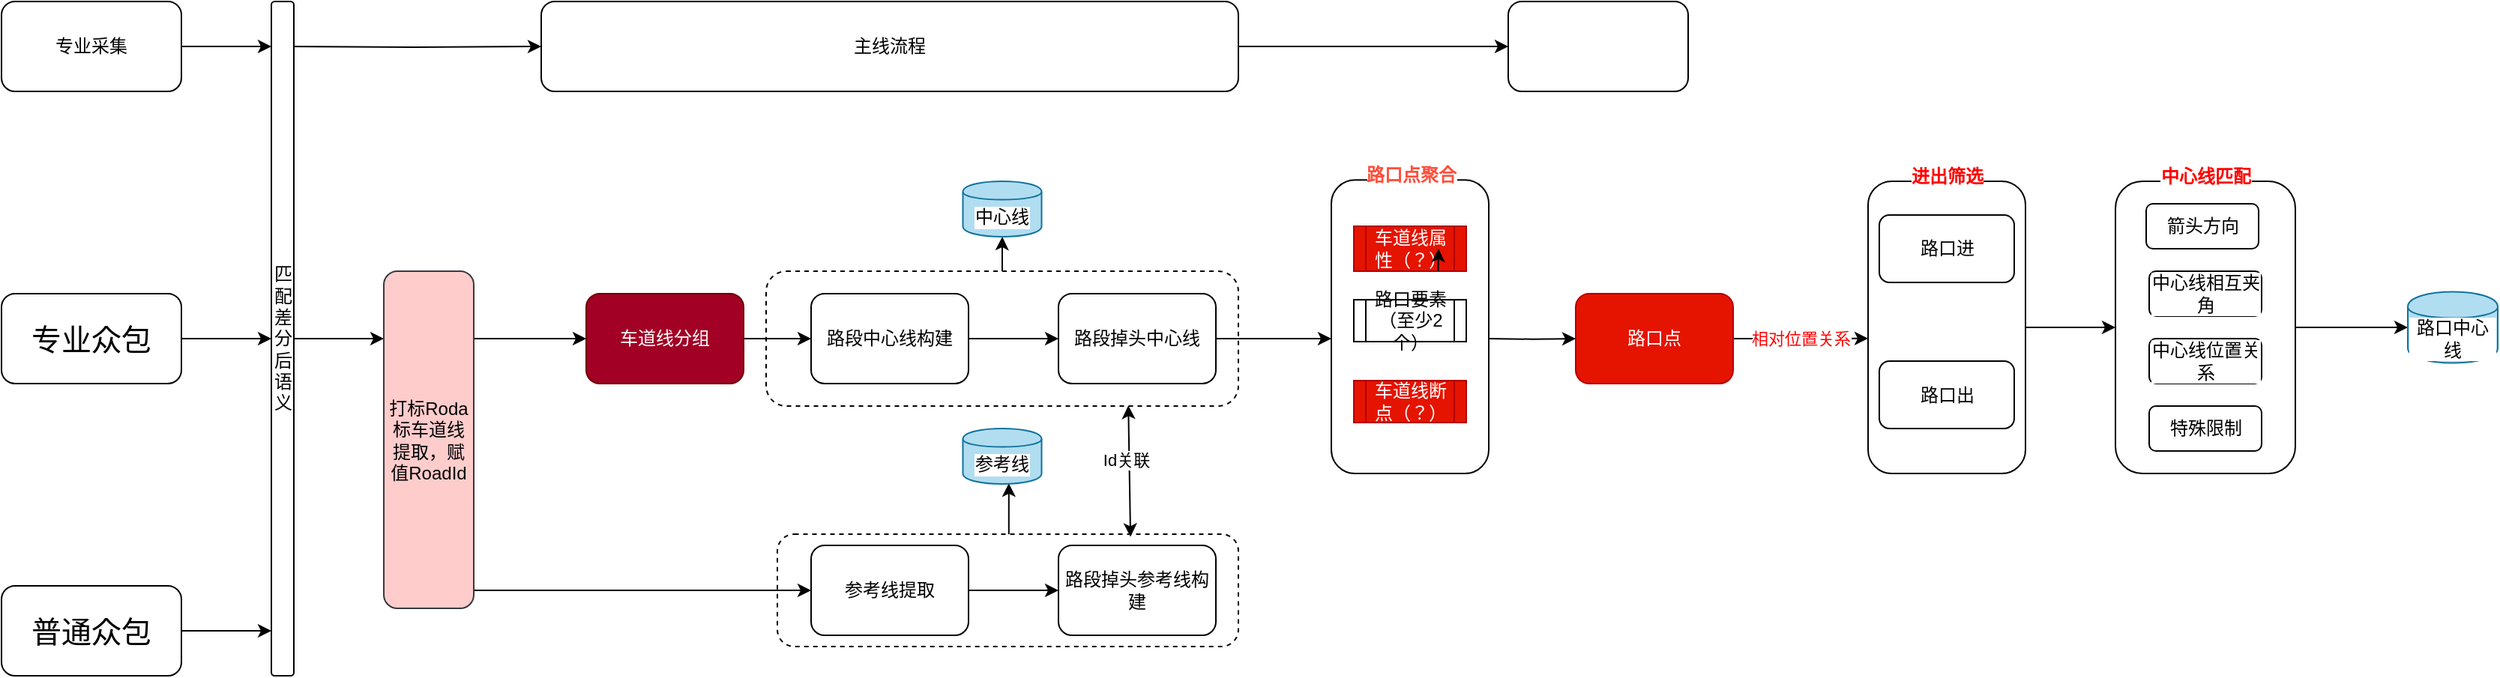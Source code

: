 <mxfile version="13.6.5" type="github">
  <diagram id="ACbd-t6zPhgyVPEt8qgS" name="Page-1">
    <mxGraphModel dx="1745" dy="528" grid="1" gridSize="15" guides="1" tooltips="1" connect="1" arrows="1" fold="1" page="1" pageScale="1" pageWidth="827" pageHeight="1169" math="0" shadow="0">
      <root>
        <mxCell id="0" />
        <mxCell id="1" parent="0" />
        <mxCell id="0amnVR1kdf3CnyVceFuH-26" value="" style="group" vertex="1" connectable="0" parent="1">
          <mxGeometry x="857" y="647" width="105" height="208" as="geometry" />
        </mxCell>
        <mxCell id="0amnVR1kdf3CnyVceFuH-22" value="&lt;span style=&quot;color: rgba(0 , 0 , 0 , 0) ; font-family: monospace ; font-size: 0px&quot;&gt;%3CmxGraphModel%3E%3Croot%3E%3CmxCell%20id%3D%220%22%2F%3E%3CmxCell%20id%3D%221%22%20parent%3D%220%22%2F%3E%3CmxCell%20id%3D%222%22%20value%3D%22%E8%B7%AF%E6%AE%B5%E6%8E%89%E5%A4%B4%E4%B8%AD%E5%BF%83%E7%BA%BF%22%20style%3D%22rounded%3D1%3BwhiteSpace%3Dwrap%3Bhtml%3D1%3B%22%20vertex%3D%221%22%20parent%3D%221%22%3E%3CmxGeometry%20x%3D%22540%22%20y%3D%22735%22%20width%3D%22105%22%20height%3D%2260%22%20as%3D%22geometry%22%2F%3E%3C%2FmxCell%3E%3C%2Froot%3E%3C%2FmxGraphModel%3E&lt;/span&gt;" style="rounded=1;whiteSpace=wrap;html=1;" vertex="1" parent="0amnVR1kdf3CnyVceFuH-26">
          <mxGeometry y="12.126" width="105" height="195.874" as="geometry" />
        </mxCell>
        <mxCell id="0amnVR1kdf3CnyVceFuH-25" value="路口点聚合" style="text;html=1;strokeColor=none;fillColor=none;align=center;verticalAlign=middle;rounded=0;fontColor=#FF4E3B;fontStyle=1;labelBackgroundColor=#ffffff;" vertex="1" parent="0amnVR1kdf3CnyVceFuH-26">
          <mxGeometry x="32.5" width="40" height="18.655" as="geometry" />
        </mxCell>
        <mxCell id="0amnVR1kdf3CnyVceFuH-27" value="路口要素（至少2个）" style="shape=process;whiteSpace=wrap;html=1;backgroundOutline=1;" vertex="1" parent="0amnVR1kdf3CnyVceFuH-26">
          <mxGeometry x="15" y="92.07" width="75" height="27.93" as="geometry" />
        </mxCell>
        <mxCell id="0amnVR1kdf3CnyVceFuH-28" value="车道线断点（？）" style="shape=process;whiteSpace=wrap;html=1;backgroundOutline=1;fillColor=#e51400;strokeColor=#B20000;fontColor=#ffffff;" vertex="1" parent="0amnVR1kdf3CnyVceFuH-26">
          <mxGeometry x="15" y="146.045" width="75" height="27.982" as="geometry" />
        </mxCell>
        <mxCell id="0amnVR1kdf3CnyVceFuH-5" value="" style="edgeStyle=orthogonalEdgeStyle;rounded=0;orthogonalLoop=1;jettySize=auto;html=1;" edge="1" parent="1" target="0amnVR1kdf3CnyVceFuH-4">
          <mxGeometry relative="1" as="geometry">
            <mxPoint x="160" y="570" as="sourcePoint" />
          </mxGeometry>
        </mxCell>
        <mxCell id="0amnVR1kdf3CnyVceFuH-7" value="" style="edgeStyle=orthogonalEdgeStyle;rounded=0;orthogonalLoop=1;jettySize=auto;html=1;" edge="1" parent="1" source="0amnVR1kdf3CnyVceFuH-4" target="0amnVR1kdf3CnyVceFuH-6">
          <mxGeometry relative="1" as="geometry" />
        </mxCell>
        <mxCell id="0amnVR1kdf3CnyVceFuH-4" value="主线流程" style="whiteSpace=wrap;html=1;rounded=1;" vertex="1" parent="1">
          <mxGeometry x="330" y="540" width="465" height="60" as="geometry" />
        </mxCell>
        <mxCell id="0amnVR1kdf3CnyVceFuH-6" value="" style="whiteSpace=wrap;html=1;rounded=1;" vertex="1" parent="1">
          <mxGeometry x="975" y="540" width="120" height="60" as="geometry" />
        </mxCell>
        <mxCell id="0amnVR1kdf3CnyVceFuH-17" value="" style="edgeStyle=orthogonalEdgeStyle;rounded=0;orthogonalLoop=1;jettySize=auto;html=1;" edge="1" parent="1" source="0amnVR1kdf3CnyVceFuH-9">
          <mxGeometry relative="1" as="geometry">
            <mxPoint x="225" y="765" as="targetPoint" />
          </mxGeometry>
        </mxCell>
        <mxCell id="0amnVR1kdf3CnyVceFuH-9" value="匹配差分&lt;br&gt;后语义" style="rounded=1;whiteSpace=wrap;html=1;align=left;" vertex="1" parent="1">
          <mxGeometry x="150" y="540" width="15" height="450" as="geometry" />
        </mxCell>
        <mxCell id="0amnVR1kdf3CnyVceFuH-11" value="" style="edgeStyle=orthogonalEdgeStyle;rounded=0;orthogonalLoop=1;jettySize=auto;html=1;" edge="1" parent="1" source="0amnVR1kdf3CnyVceFuH-10" target="0amnVR1kdf3CnyVceFuH-9">
          <mxGeometry relative="1" as="geometry">
            <Array as="points">
              <mxPoint x="135" y="570" />
              <mxPoint x="135" y="570" />
            </Array>
          </mxGeometry>
        </mxCell>
        <mxCell id="0amnVR1kdf3CnyVceFuH-10" value="专业采集" style="rounded=1;whiteSpace=wrap;html=1;" vertex="1" parent="1">
          <mxGeometry x="-30" y="540" width="120" height="60" as="geometry" />
        </mxCell>
        <mxCell id="0amnVR1kdf3CnyVceFuH-14" value="" style="edgeStyle=orthogonalEdgeStyle;rounded=0;orthogonalLoop=1;jettySize=auto;html=1;" edge="1" parent="1" source="0amnVR1kdf3CnyVceFuH-12" target="0amnVR1kdf3CnyVceFuH-9">
          <mxGeometry relative="1" as="geometry" />
        </mxCell>
        <mxCell id="0amnVR1kdf3CnyVceFuH-12" value="&lt;span style=&quot;font-size: 20px&quot;&gt;专业众包&lt;/span&gt;" style="rounded=1;whiteSpace=wrap;html=1;" vertex="1" parent="1">
          <mxGeometry x="-30" y="735" width="120" height="60" as="geometry" />
        </mxCell>
        <mxCell id="0amnVR1kdf3CnyVceFuH-15" value="" style="edgeStyle=orthogonalEdgeStyle;rounded=0;orthogonalLoop=1;jettySize=auto;html=1;" edge="1" parent="1" source="0amnVR1kdf3CnyVceFuH-13" target="0amnVR1kdf3CnyVceFuH-9">
          <mxGeometry relative="1" as="geometry">
            <Array as="points">
              <mxPoint x="150" y="960" />
              <mxPoint x="150" y="960" />
            </Array>
          </mxGeometry>
        </mxCell>
        <mxCell id="0amnVR1kdf3CnyVceFuH-13" value="&lt;font style=&quot;font-size: 20px&quot;&gt;普通众包&lt;/font&gt;" style="rounded=1;whiteSpace=wrap;html=1;" vertex="1" parent="1">
          <mxGeometry x="-30" y="930" width="120" height="60" as="geometry" />
        </mxCell>
        <mxCell id="0amnVR1kdf3CnyVceFuH-19" value="" style="edgeStyle=orthogonalEdgeStyle;rounded=0;orthogonalLoop=1;jettySize=auto;html=1;" edge="1" parent="1" source="0amnVR1kdf3CnyVceFuH-16" target="0amnVR1kdf3CnyVceFuH-18">
          <mxGeometry relative="1" as="geometry" />
        </mxCell>
        <mxCell id="0amnVR1kdf3CnyVceFuH-16" value="车道线分组" style="rounded=1;whiteSpace=wrap;html=1;fillColor=#a20025;strokeColor=#6F0000;fontColor=#ffffff;" vertex="1" parent="1">
          <mxGeometry x="360" y="735" width="105" height="60" as="geometry" />
        </mxCell>
        <mxCell id="0amnVR1kdf3CnyVceFuH-21" value="" style="edgeStyle=orthogonalEdgeStyle;rounded=0;orthogonalLoop=1;jettySize=auto;html=1;" edge="1" parent="1" source="0amnVR1kdf3CnyVceFuH-18" target="0amnVR1kdf3CnyVceFuH-20">
          <mxGeometry relative="1" as="geometry" />
        </mxCell>
        <mxCell id="0amnVR1kdf3CnyVceFuH-18" value="路段中心线构建" style="rounded=1;whiteSpace=wrap;html=1;" vertex="1" parent="1">
          <mxGeometry x="510" y="735" width="105" height="60" as="geometry" />
        </mxCell>
        <mxCell id="0amnVR1kdf3CnyVceFuH-23" value="" style="edgeStyle=orthogonalEdgeStyle;rounded=0;orthogonalLoop=1;jettySize=auto;html=1;" edge="1" parent="1" source="0amnVR1kdf3CnyVceFuH-20" target="0amnVR1kdf3CnyVceFuH-22">
          <mxGeometry relative="1" as="geometry">
            <Array as="points">
              <mxPoint x="840" y="765" />
              <mxPoint x="840" y="765" />
            </Array>
          </mxGeometry>
        </mxCell>
        <mxCell id="0amnVR1kdf3CnyVceFuH-20" value="路段掉头中心线" style="rounded=1;whiteSpace=wrap;html=1;" vertex="1" parent="1">
          <mxGeometry x="675" y="735" width="105" height="60" as="geometry" />
        </mxCell>
        <mxCell id="0amnVR1kdf3CnyVceFuH-24" value="&lt;font&gt;车道线属性（？）&lt;/font&gt;" style="shape=process;whiteSpace=wrap;html=1;backgroundOutline=1;fillColor=#e51400;strokeColor=#B20000;fontColor=#ffffff;" vertex="1" parent="1">
          <mxGeometry x="872" y="690" width="75" height="30" as="geometry" />
        </mxCell>
        <mxCell id="0amnVR1kdf3CnyVceFuH-31" value="" style="edgeStyle=orthogonalEdgeStyle;rounded=0;orthogonalLoop=1;jettySize=auto;html=1;fontColor=#000000;" edge="1" parent="1" source="0amnVR1kdf3CnyVceFuH-29" target="0amnVR1kdf3CnyVceFuH-30">
          <mxGeometry relative="1" as="geometry" />
        </mxCell>
        <mxCell id="0amnVR1kdf3CnyVceFuH-29" value="参考线提取" style="rounded=1;whiteSpace=wrap;html=1;labelBackgroundColor=#ffffff;fontColor=#000000;" vertex="1" parent="1">
          <mxGeometry x="510" y="903" width="105" height="60" as="geometry" />
        </mxCell>
        <mxCell id="0amnVR1kdf3CnyVceFuH-30" value="路段掉头参考线构建" style="rounded=1;whiteSpace=wrap;html=1;labelBackgroundColor=#ffffff;fontColor=#000000;" vertex="1" parent="1">
          <mxGeometry x="675" y="903" width="105" height="60" as="geometry" />
        </mxCell>
        <mxCell id="0amnVR1kdf3CnyVceFuH-33" value="" style="edgeStyle=orthogonalEdgeStyle;rounded=0;orthogonalLoop=1;jettySize=auto;html=1;fontColor=#000000;" edge="1" parent="1" source="0amnVR1kdf3CnyVceFuH-32" target="0amnVR1kdf3CnyVceFuH-29">
          <mxGeometry relative="1" as="geometry">
            <Array as="points">
              <mxPoint x="390" y="933" />
              <mxPoint x="390" y="933" />
            </Array>
          </mxGeometry>
        </mxCell>
        <mxCell id="0amnVR1kdf3CnyVceFuH-90" style="edgeStyle=orthogonalEdgeStyle;rounded=0;orthogonalLoop=1;jettySize=auto;html=1;entryX=0;entryY=0.5;entryDx=0;entryDy=0;fontColor=#000000;" edge="1" parent="1" source="0amnVR1kdf3CnyVceFuH-32" target="0amnVR1kdf3CnyVceFuH-16">
          <mxGeometry relative="1" as="geometry">
            <Array as="points">
              <mxPoint x="350" y="765" />
              <mxPoint x="350" y="765" />
            </Array>
          </mxGeometry>
        </mxCell>
        <mxCell id="0amnVR1kdf3CnyVceFuH-32" value="打标Roda标车道线提取，赋值RoadId" style="rounded=1;whiteSpace=wrap;html=1;fillColor=#ffcccc;strokeColor=#36393d;" vertex="1" parent="1">
          <mxGeometry x="225" y="720" width="60" height="225" as="geometry" />
        </mxCell>
        <mxCell id="0amnVR1kdf3CnyVceFuH-62" value="相对位置关系" style="edgeStyle=orthogonalEdgeStyle;rounded=0;orthogonalLoop=1;jettySize=auto;html=1;entryX=0;entryY=0.538;entryDx=0;entryDy=0;entryPerimeter=0;fontColor=#FF0000;" edge="1" parent="1" source="0amnVR1kdf3CnyVceFuH-34" target="0amnVR1kdf3CnyVceFuH-60">
          <mxGeometry relative="1" as="geometry" />
        </mxCell>
        <mxCell id="0amnVR1kdf3CnyVceFuH-34" value="路口点" style="rounded=1;whiteSpace=wrap;html=1;fillColor=#e51400;strokeColor=#B20000;fontColor=#ffffff;" vertex="1" parent="1">
          <mxGeometry x="1020" y="735" width="105" height="60" as="geometry" />
        </mxCell>
        <mxCell id="0amnVR1kdf3CnyVceFuH-35" value="" style="edgeStyle=orthogonalEdgeStyle;rounded=0;orthogonalLoop=1;jettySize=auto;html=1;fontColor=#000000;" edge="1" parent="1" target="0amnVR1kdf3CnyVceFuH-34">
          <mxGeometry relative="1" as="geometry">
            <mxPoint x="962" y="764.94" as="sourcePoint" />
          </mxGeometry>
        </mxCell>
        <mxCell id="0amnVR1kdf3CnyVceFuH-63" value="" style="group" vertex="1" connectable="0" parent="1">
          <mxGeometry x="1215" y="647" width="105" height="208" as="geometry" />
        </mxCell>
        <mxCell id="0amnVR1kdf3CnyVceFuH-60" value="" style="rounded=1;whiteSpace=wrap;html=1;labelBackgroundColor=#ffffff;fontColor=#000000;" vertex="1" parent="0amnVR1kdf3CnyVceFuH-63">
          <mxGeometry y="13" width="105" height="195" as="geometry" />
        </mxCell>
        <mxCell id="0amnVR1kdf3CnyVceFuH-57" value="路口进" style="rounded=1;whiteSpace=wrap;html=1;labelBackgroundColor=#ffffff;fontColor=#000000;" vertex="1" parent="0amnVR1kdf3CnyVceFuH-63">
          <mxGeometry x="7.5" y="35.5" width="90" height="45" as="geometry" />
        </mxCell>
        <mxCell id="0amnVR1kdf3CnyVceFuH-58" value="路口出" style="rounded=1;whiteSpace=wrap;html=1;labelBackgroundColor=#ffffff;fontColor=#000000;" vertex="1" parent="0amnVR1kdf3CnyVceFuH-63">
          <mxGeometry x="7.5" y="133" width="90" height="45" as="geometry" />
        </mxCell>
        <mxCell id="0amnVR1kdf3CnyVceFuH-61" value="进出筛选" style="text;html=1;strokeColor=none;fillColor=none;align=center;verticalAlign=middle;whiteSpace=wrap;rounded=0;labelBackgroundColor=#ffffff;fontStyle=1;fontColor=#FF0000;" vertex="1" parent="0amnVR1kdf3CnyVceFuH-63">
          <mxGeometry x="23.75" width="57.5" height="20" as="geometry" />
        </mxCell>
        <mxCell id="0amnVR1kdf3CnyVceFuH-64" style="edgeStyle=orthogonalEdgeStyle;rounded=0;orthogonalLoop=1;jettySize=auto;html=1;exitX=0.75;exitY=1;exitDx=0;exitDy=0;entryX=0.753;entryY=0.5;entryDx=0;entryDy=0;entryPerimeter=0;fontColor=#FF0000;" edge="1" parent="1" source="0amnVR1kdf3CnyVceFuH-24" target="0amnVR1kdf3CnyVceFuH-24">
          <mxGeometry relative="1" as="geometry" />
        </mxCell>
        <mxCell id="0amnVR1kdf3CnyVceFuH-81" value="" style="edgeStyle=orthogonalEdgeStyle;rounded=0;orthogonalLoop=1;jettySize=auto;html=1;fontColor=#000000;" edge="1" parent="1" source="0amnVR1kdf3CnyVceFuH-67" target="0amnVR1kdf3CnyVceFuH-80">
          <mxGeometry relative="1" as="geometry" />
        </mxCell>
        <mxCell id="0amnVR1kdf3CnyVceFuH-67" value="" style="rounded=1;whiteSpace=wrap;html=1;labelBackgroundColor=#ffffff;fontColor=#FF0000;" vertex="1" parent="1">
          <mxGeometry x="1380" y="660" width="120" height="195" as="geometry" />
        </mxCell>
        <mxCell id="0amnVR1kdf3CnyVceFuH-68" value="中心线匹配" style="text;html=1;align=center;verticalAlign=middle;whiteSpace=wrap;rounded=0;labelBackgroundColor=#ffffff;fontColor=#FF0000;fontStyle=1" vertex="1" parent="1">
          <mxGeometry x="1407.5" y="647" width="65" height="20" as="geometry" />
        </mxCell>
        <mxCell id="0amnVR1kdf3CnyVceFuH-69" value="箭头方向" style="rounded=1;whiteSpace=wrap;html=1;labelBackgroundColor=#ffffff;fillColor=none;" vertex="1" parent="1">
          <mxGeometry x="1400.5" y="675" width="75" height="30" as="geometry" />
        </mxCell>
        <mxCell id="0amnVR1kdf3CnyVceFuH-70" value="中心线相互夹角" style="rounded=1;whiteSpace=wrap;html=1;labelBackgroundColor=#ffffff;fillColor=none;" vertex="1" parent="1">
          <mxGeometry x="1402.5" y="720" width="75" height="30" as="geometry" />
        </mxCell>
        <mxCell id="0amnVR1kdf3CnyVceFuH-71" value="中心线位置关系" style="rounded=1;whiteSpace=wrap;html=1;labelBackgroundColor=#ffffff;fillColor=none;" vertex="1" parent="1">
          <mxGeometry x="1402.5" y="765" width="75" height="30" as="geometry" />
        </mxCell>
        <mxCell id="0amnVR1kdf3CnyVceFuH-72" value="特殊限制" style="rounded=1;whiteSpace=wrap;html=1;labelBackgroundColor=#ffffff;fillColor=none;" vertex="1" parent="1">
          <mxGeometry x="1402.5" y="810" width="75" height="30" as="geometry" />
        </mxCell>
        <mxCell id="0amnVR1kdf3CnyVceFuH-73" value="" style="edgeStyle=orthogonalEdgeStyle;rounded=0;orthogonalLoop=1;jettySize=auto;html=1;fontColor=#000000;entryX=0;entryY=0.5;entryDx=0;entryDy=0;" edge="1" parent="1" source="0amnVR1kdf3CnyVceFuH-60" target="0amnVR1kdf3CnyVceFuH-67">
          <mxGeometry relative="1" as="geometry" />
        </mxCell>
        <mxCell id="0amnVR1kdf3CnyVceFuH-79" value="" style="edgeStyle=orthogonalEdgeStyle;rounded=0;orthogonalLoop=1;jettySize=auto;html=1;fontColor=#000000;" edge="1" parent="1" source="0amnVR1kdf3CnyVceFuH-77" target="0amnVR1kdf3CnyVceFuH-78">
          <mxGeometry relative="1" as="geometry" />
        </mxCell>
        <mxCell id="0amnVR1kdf3CnyVceFuH-77" value="" style="rounded=1;whiteSpace=wrap;html=1;labelBackgroundColor=#ffffff;fillColor=none;fontColor=#000000;dashed=1;" vertex="1" parent="1">
          <mxGeometry x="480" y="720" width="315" height="90" as="geometry" />
        </mxCell>
        <mxCell id="0amnVR1kdf3CnyVceFuH-78" value="中心线" style="shape=cylinder;whiteSpace=wrap;html=1;boundedLbl=1;backgroundOutline=1;rounded=1;fillColor=#b1ddf0;labelBackgroundColor=#ffffff;strokeColor=#10739e;" vertex="1" parent="1">
          <mxGeometry x="611.25" y="660" width="52.5" height="37" as="geometry" />
        </mxCell>
        <mxCell id="0amnVR1kdf3CnyVceFuH-80" value="&lt;font color=&quot;#000000&quot;&gt;路口中心线&lt;/font&gt;" style="shape=cylinder;whiteSpace=wrap;html=1;boundedLbl=1;backgroundOutline=1;rounded=1;labelBackgroundColor=#ffffff;fillColor=#b1ddf0;strokeColor=#10739e;" vertex="1" parent="1">
          <mxGeometry x="1575" y="733.75" width="60" height="47.5" as="geometry" />
        </mxCell>
        <mxCell id="0amnVR1kdf3CnyVceFuH-88" value="" style="edgeStyle=orthogonalEdgeStyle;rounded=0;orthogonalLoop=1;jettySize=auto;html=1;fontColor=#000000;entryX=0.584;entryY=0.988;entryDx=0;entryDy=0;entryPerimeter=0;" edge="1" parent="1" source="0amnVR1kdf3CnyVceFuH-82" target="0amnVR1kdf3CnyVceFuH-86">
          <mxGeometry relative="1" as="geometry">
            <Array as="points">
              <mxPoint x="642" y="885" />
            </Array>
          </mxGeometry>
        </mxCell>
        <mxCell id="0amnVR1kdf3CnyVceFuH-82" value="" style="rounded=1;whiteSpace=wrap;html=1;dashed=1;labelBackgroundColor=#ffffff;fillColor=none;fontColor=#000000;" vertex="1" parent="1">
          <mxGeometry x="487.5" y="895.5" width="307.5" height="75" as="geometry" />
        </mxCell>
        <mxCell id="0amnVR1kdf3CnyVceFuH-86" value="参考线" style="shape=cylinder;whiteSpace=wrap;html=1;boundedLbl=1;backgroundOutline=1;rounded=1;fillColor=#b1ddf0;labelBackgroundColor=#ffffff;strokeColor=#10739e;" vertex="1" parent="1">
          <mxGeometry x="611.25" y="825" width="52.5" height="37" as="geometry" />
        </mxCell>
        <mxCell id="0amnVR1kdf3CnyVceFuH-97" value="" style="endArrow=classic;startArrow=classic;html=1;fontColor=#000000;entryX=0.767;entryY=0.996;entryDx=0;entryDy=0;entryPerimeter=0;exitX=0.766;exitY=0.023;exitDx=0;exitDy=0;exitPerimeter=0;" edge="1" parent="1" source="0amnVR1kdf3CnyVceFuH-82" target="0amnVR1kdf3CnyVceFuH-77">
          <mxGeometry width="50" height="50" relative="1" as="geometry">
            <mxPoint x="675" y="935" as="sourcePoint" />
            <mxPoint x="725" y="885" as="targetPoint" />
          </mxGeometry>
        </mxCell>
        <mxCell id="0amnVR1kdf3CnyVceFuH-98" value="Id关联" style="edgeLabel;html=1;align=center;verticalAlign=middle;resizable=0;points=[];fontColor=#000000;" vertex="1" connectable="0" parent="0amnVR1kdf3CnyVceFuH-97">
          <mxGeometry x="0.175" y="2" relative="1" as="geometry">
            <mxPoint as="offset" />
          </mxGeometry>
        </mxCell>
      </root>
    </mxGraphModel>
  </diagram>
</mxfile>
